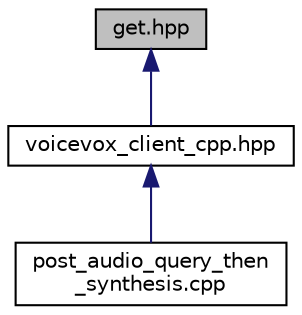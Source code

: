 digraph "get.hpp"
{
 // LATEX_PDF_SIZE
  edge [fontname="Helvetica",fontsize="10",labelfontname="Helvetica",labelfontsize="10"];
  node [fontname="Helvetica",fontsize="10",shape=record];
  Node1 [label="get.hpp",height=0.2,width=0.4,color="black", fillcolor="grey75", style="filled", fontcolor="black",tooltip=" "];
  Node1 -> Node2 [dir="back",color="midnightblue",fontsize="10",style="solid",fontname="Helvetica"];
  Node2 [label="voicevox_client_cpp.hpp",height=0.2,width=0.4,color="black", fillcolor="white", style="filled",URL="$voicevox__client__cpp_8hpp.html",tooltip=" "];
  Node2 -> Node3 [dir="back",color="midnightblue",fontsize="10",style="solid",fontname="Helvetica"];
  Node3 [label="post_audio_query_then\l_synthesis.cpp",height=0.2,width=0.4,color="black", fillcolor="white", style="filled",URL="$post__audio__query__then__synthesis_8cpp.html",tooltip=" "];
}
